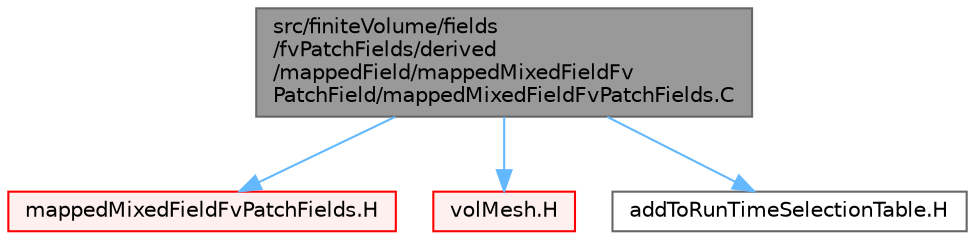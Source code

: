 digraph "src/finiteVolume/fields/fvPatchFields/derived/mappedField/mappedMixedFieldFvPatchField/mappedMixedFieldFvPatchFields.C"
{
 // LATEX_PDF_SIZE
  bgcolor="transparent";
  edge [fontname=Helvetica,fontsize=10,labelfontname=Helvetica,labelfontsize=10];
  node [fontname=Helvetica,fontsize=10,shape=box,height=0.2,width=0.4];
  Node1 [id="Node000001",label="src/finiteVolume/fields\l/fvPatchFields/derived\l/mappedField/mappedMixedFieldFv\lPatchField/mappedMixedFieldFvPatchFields.C",height=0.2,width=0.4,color="gray40", fillcolor="grey60", style="filled", fontcolor="black",tooltip=" "];
  Node1 -> Node2 [id="edge1_Node000001_Node000002",color="steelblue1",style="solid",tooltip=" "];
  Node2 [id="Node000002",label="mappedMixedFieldFvPatchFields.H",height=0.2,width=0.4,color="red", fillcolor="#FFF0F0", style="filled",URL="$mappedMixedFieldFvPatchFields_8H.html",tooltip=" "];
  Node1 -> Node408 [id="edge2_Node000001_Node000408",color="steelblue1",style="solid",tooltip=" "];
  Node408 [id="Node000408",label="volMesh.H",height=0.2,width=0.4,color="red", fillcolor="#FFF0F0", style="filled",URL="$volMesh_8H.html",tooltip=" "];
  Node1 -> Node440 [id="edge3_Node000001_Node000440",color="steelblue1",style="solid",tooltip=" "];
  Node440 [id="Node000440",label="addToRunTimeSelectionTable.H",height=0.2,width=0.4,color="grey40", fillcolor="white", style="filled",URL="$addToRunTimeSelectionTable_8H.html",tooltip="Macros for easy insertion into run-time selection tables."];
}
